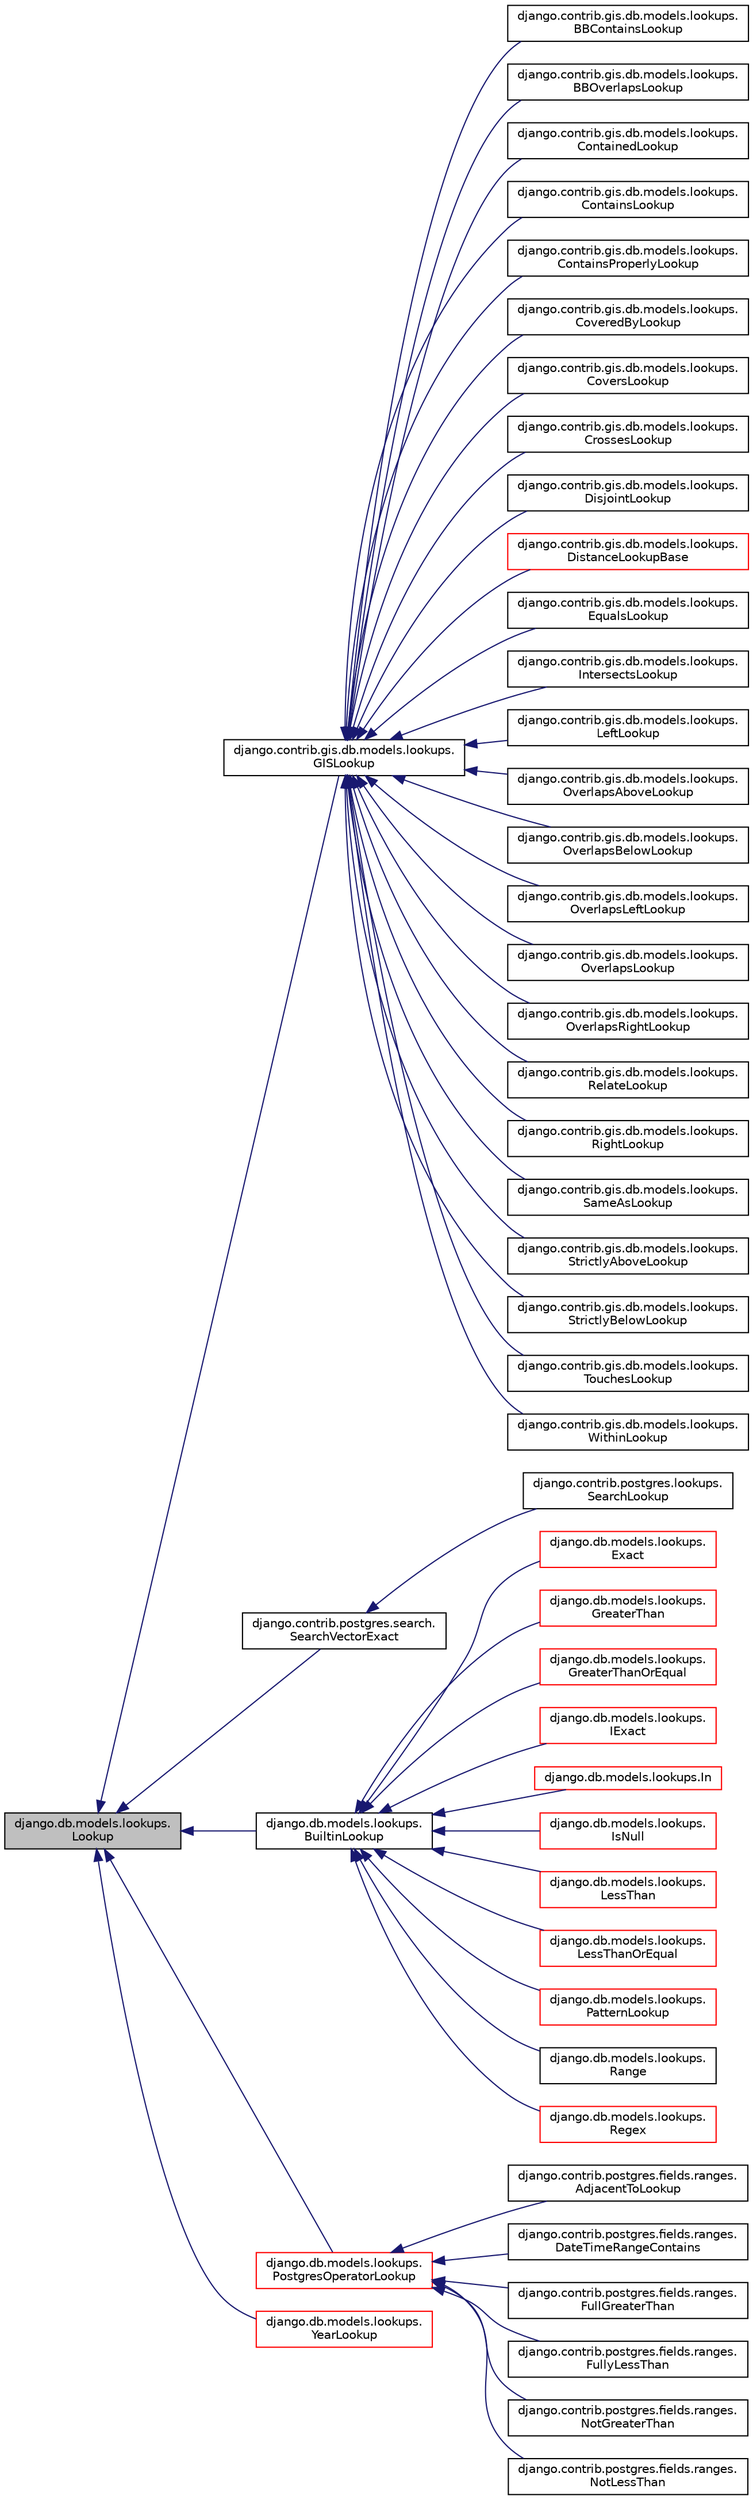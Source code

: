 digraph "django.db.models.lookups.Lookup"
{
 // LATEX_PDF_SIZE
  edge [fontname="Helvetica",fontsize="10",labelfontname="Helvetica",labelfontsize="10"];
  node [fontname="Helvetica",fontsize="10",shape=record];
  rankdir="LR";
  Node1 [label="django.db.models.lookups.\lLookup",height=0.2,width=0.4,color="black", fillcolor="grey75", style="filled", fontcolor="black",tooltip=" "];
  Node1 -> Node2 [dir="back",color="midnightblue",fontsize="10",style="solid"];
  Node2 [label="django.contrib.gis.db.models.lookups.\lGISLookup",height=0.2,width=0.4,color="black", fillcolor="white", style="filled",URL="$classdjango_1_1contrib_1_1gis_1_1db_1_1models_1_1lookups_1_1_g_i_s_lookup.html",tooltip=" "];
  Node2 -> Node3 [dir="back",color="midnightblue",fontsize="10",style="solid"];
  Node3 [label="django.contrib.gis.db.models.lookups.\lBBContainsLookup",height=0.2,width=0.4,color="black", fillcolor="white", style="filled",URL="$classdjango_1_1contrib_1_1gis_1_1db_1_1models_1_1lookups_1_1_b_b_contains_lookup.html",tooltip=" "];
  Node2 -> Node4 [dir="back",color="midnightblue",fontsize="10",style="solid"];
  Node4 [label="django.contrib.gis.db.models.lookups.\lBBOverlapsLookup",height=0.2,width=0.4,color="black", fillcolor="white", style="filled",URL="$classdjango_1_1contrib_1_1gis_1_1db_1_1models_1_1lookups_1_1_b_b_overlaps_lookup.html",tooltip=" "];
  Node2 -> Node5 [dir="back",color="midnightblue",fontsize="10",style="solid"];
  Node5 [label="django.contrib.gis.db.models.lookups.\lContainedLookup",height=0.2,width=0.4,color="black", fillcolor="white", style="filled",URL="$classdjango_1_1contrib_1_1gis_1_1db_1_1models_1_1lookups_1_1_contained_lookup.html",tooltip=" "];
  Node2 -> Node6 [dir="back",color="midnightblue",fontsize="10",style="solid"];
  Node6 [label="django.contrib.gis.db.models.lookups.\lContainsLookup",height=0.2,width=0.4,color="black", fillcolor="white", style="filled",URL="$classdjango_1_1contrib_1_1gis_1_1db_1_1models_1_1lookups_1_1_contains_lookup.html",tooltip=" "];
  Node2 -> Node7 [dir="back",color="midnightblue",fontsize="10",style="solid"];
  Node7 [label="django.contrib.gis.db.models.lookups.\lContainsProperlyLookup",height=0.2,width=0.4,color="black", fillcolor="white", style="filled",URL="$classdjango_1_1contrib_1_1gis_1_1db_1_1models_1_1lookups_1_1_contains_properly_lookup.html",tooltip=" "];
  Node2 -> Node8 [dir="back",color="midnightblue",fontsize="10",style="solid"];
  Node8 [label="django.contrib.gis.db.models.lookups.\lCoveredByLookup",height=0.2,width=0.4,color="black", fillcolor="white", style="filled",URL="$classdjango_1_1contrib_1_1gis_1_1db_1_1models_1_1lookups_1_1_covered_by_lookup.html",tooltip=" "];
  Node2 -> Node9 [dir="back",color="midnightblue",fontsize="10",style="solid"];
  Node9 [label="django.contrib.gis.db.models.lookups.\lCoversLookup",height=0.2,width=0.4,color="black", fillcolor="white", style="filled",URL="$classdjango_1_1contrib_1_1gis_1_1db_1_1models_1_1lookups_1_1_covers_lookup.html",tooltip=" "];
  Node2 -> Node10 [dir="back",color="midnightblue",fontsize="10",style="solid"];
  Node10 [label="django.contrib.gis.db.models.lookups.\lCrossesLookup",height=0.2,width=0.4,color="black", fillcolor="white", style="filled",URL="$classdjango_1_1contrib_1_1gis_1_1db_1_1models_1_1lookups_1_1_crosses_lookup.html",tooltip=" "];
  Node2 -> Node11 [dir="back",color="midnightblue",fontsize="10",style="solid"];
  Node11 [label="django.contrib.gis.db.models.lookups.\lDisjointLookup",height=0.2,width=0.4,color="black", fillcolor="white", style="filled",URL="$classdjango_1_1contrib_1_1gis_1_1db_1_1models_1_1lookups_1_1_disjoint_lookup.html",tooltip=" "];
  Node2 -> Node12 [dir="back",color="midnightblue",fontsize="10",style="solid"];
  Node12 [label="django.contrib.gis.db.models.lookups.\lDistanceLookupBase",height=0.2,width=0.4,color="red", fillcolor="white", style="filled",URL="$classdjango_1_1contrib_1_1gis_1_1db_1_1models_1_1lookups_1_1_distance_lookup_base.html",tooltip=" "];
  Node2 -> Node19 [dir="back",color="midnightblue",fontsize="10",style="solid"];
  Node19 [label="django.contrib.gis.db.models.lookups.\lEqualsLookup",height=0.2,width=0.4,color="black", fillcolor="white", style="filled",URL="$classdjango_1_1contrib_1_1gis_1_1db_1_1models_1_1lookups_1_1_equals_lookup.html",tooltip=" "];
  Node2 -> Node20 [dir="back",color="midnightblue",fontsize="10",style="solid"];
  Node20 [label="django.contrib.gis.db.models.lookups.\lIntersectsLookup",height=0.2,width=0.4,color="black", fillcolor="white", style="filled",URL="$classdjango_1_1contrib_1_1gis_1_1db_1_1models_1_1lookups_1_1_intersects_lookup.html",tooltip=" "];
  Node2 -> Node21 [dir="back",color="midnightblue",fontsize="10",style="solid"];
  Node21 [label="django.contrib.gis.db.models.lookups.\lLeftLookup",height=0.2,width=0.4,color="black", fillcolor="white", style="filled",URL="$classdjango_1_1contrib_1_1gis_1_1db_1_1models_1_1lookups_1_1_left_lookup.html",tooltip=" "];
  Node2 -> Node22 [dir="back",color="midnightblue",fontsize="10",style="solid"];
  Node22 [label="django.contrib.gis.db.models.lookups.\lOverlapsAboveLookup",height=0.2,width=0.4,color="black", fillcolor="white", style="filled",URL="$classdjango_1_1contrib_1_1gis_1_1db_1_1models_1_1lookups_1_1_overlaps_above_lookup.html",tooltip=" "];
  Node2 -> Node23 [dir="back",color="midnightblue",fontsize="10",style="solid"];
  Node23 [label="django.contrib.gis.db.models.lookups.\lOverlapsBelowLookup",height=0.2,width=0.4,color="black", fillcolor="white", style="filled",URL="$classdjango_1_1contrib_1_1gis_1_1db_1_1models_1_1lookups_1_1_overlaps_below_lookup.html",tooltip=" "];
  Node2 -> Node24 [dir="back",color="midnightblue",fontsize="10",style="solid"];
  Node24 [label="django.contrib.gis.db.models.lookups.\lOverlapsLeftLookup",height=0.2,width=0.4,color="black", fillcolor="white", style="filled",URL="$classdjango_1_1contrib_1_1gis_1_1db_1_1models_1_1lookups_1_1_overlaps_left_lookup.html",tooltip=" "];
  Node2 -> Node25 [dir="back",color="midnightblue",fontsize="10",style="solid"];
  Node25 [label="django.contrib.gis.db.models.lookups.\lOverlapsLookup",height=0.2,width=0.4,color="black", fillcolor="white", style="filled",URL="$classdjango_1_1contrib_1_1gis_1_1db_1_1models_1_1lookups_1_1_overlaps_lookup.html",tooltip=" "];
  Node2 -> Node26 [dir="back",color="midnightblue",fontsize="10",style="solid"];
  Node26 [label="django.contrib.gis.db.models.lookups.\lOverlapsRightLookup",height=0.2,width=0.4,color="black", fillcolor="white", style="filled",URL="$classdjango_1_1contrib_1_1gis_1_1db_1_1models_1_1lookups_1_1_overlaps_right_lookup.html",tooltip=" "];
  Node2 -> Node27 [dir="back",color="midnightblue",fontsize="10",style="solid"];
  Node27 [label="django.contrib.gis.db.models.lookups.\lRelateLookup",height=0.2,width=0.4,color="black", fillcolor="white", style="filled",URL="$classdjango_1_1contrib_1_1gis_1_1db_1_1models_1_1lookups_1_1_relate_lookup.html",tooltip=" "];
  Node2 -> Node28 [dir="back",color="midnightblue",fontsize="10",style="solid"];
  Node28 [label="django.contrib.gis.db.models.lookups.\lRightLookup",height=0.2,width=0.4,color="black", fillcolor="white", style="filled",URL="$classdjango_1_1contrib_1_1gis_1_1db_1_1models_1_1lookups_1_1_right_lookup.html",tooltip=" "];
  Node2 -> Node29 [dir="back",color="midnightblue",fontsize="10",style="solid"];
  Node29 [label="django.contrib.gis.db.models.lookups.\lSameAsLookup",height=0.2,width=0.4,color="black", fillcolor="white", style="filled",URL="$classdjango_1_1contrib_1_1gis_1_1db_1_1models_1_1lookups_1_1_same_as_lookup.html",tooltip=" "];
  Node2 -> Node30 [dir="back",color="midnightblue",fontsize="10",style="solid"];
  Node30 [label="django.contrib.gis.db.models.lookups.\lStrictlyAboveLookup",height=0.2,width=0.4,color="black", fillcolor="white", style="filled",URL="$classdjango_1_1contrib_1_1gis_1_1db_1_1models_1_1lookups_1_1_strictly_above_lookup.html",tooltip=" "];
  Node2 -> Node31 [dir="back",color="midnightblue",fontsize="10",style="solid"];
  Node31 [label="django.contrib.gis.db.models.lookups.\lStrictlyBelowLookup",height=0.2,width=0.4,color="black", fillcolor="white", style="filled",URL="$classdjango_1_1contrib_1_1gis_1_1db_1_1models_1_1lookups_1_1_strictly_below_lookup.html",tooltip=" "];
  Node2 -> Node32 [dir="back",color="midnightblue",fontsize="10",style="solid"];
  Node32 [label="django.contrib.gis.db.models.lookups.\lTouchesLookup",height=0.2,width=0.4,color="black", fillcolor="white", style="filled",URL="$classdjango_1_1contrib_1_1gis_1_1db_1_1models_1_1lookups_1_1_touches_lookup.html",tooltip=" "];
  Node2 -> Node33 [dir="back",color="midnightblue",fontsize="10",style="solid"];
  Node33 [label="django.contrib.gis.db.models.lookups.\lWithinLookup",height=0.2,width=0.4,color="black", fillcolor="white", style="filled",URL="$classdjango_1_1contrib_1_1gis_1_1db_1_1models_1_1lookups_1_1_within_lookup.html",tooltip=" "];
  Node1 -> Node34 [dir="back",color="midnightblue",fontsize="10",style="solid"];
  Node34 [label="django.contrib.postgres.search.\lSearchVectorExact",height=0.2,width=0.4,color="black", fillcolor="white", style="filled",URL="$classdjango_1_1contrib_1_1postgres_1_1search_1_1_search_vector_exact.html",tooltip=" "];
  Node34 -> Node35 [dir="back",color="midnightblue",fontsize="10",style="solid"];
  Node35 [label="django.contrib.postgres.lookups.\lSearchLookup",height=0.2,width=0.4,color="black", fillcolor="white", style="filled",URL="$classdjango_1_1contrib_1_1postgres_1_1lookups_1_1_search_lookup.html",tooltip=" "];
  Node1 -> Node36 [dir="back",color="midnightblue",fontsize="10",style="solid"];
  Node36 [label="django.db.models.lookups.\lBuiltinLookup",height=0.2,width=0.4,color="black", fillcolor="white", style="filled",URL="$classdjango_1_1db_1_1models_1_1lookups_1_1_builtin_lookup.html",tooltip=" "];
  Node36 -> Node37 [dir="back",color="midnightblue",fontsize="10",style="solid"];
  Node37 [label="django.db.models.lookups.\lExact",height=0.2,width=0.4,color="red", fillcolor="white", style="filled",URL="$classdjango_1_1db_1_1models_1_1lookups_1_1_exact.html",tooltip=" "];
  Node36 -> Node43 [dir="back",color="midnightblue",fontsize="10",style="solid"];
  Node43 [label="django.db.models.lookups.\lGreaterThan",height=0.2,width=0.4,color="red", fillcolor="white", style="filled",URL="$classdjango_1_1db_1_1models_1_1lookups_1_1_greater_than.html",tooltip=" "];
  Node36 -> Node47 [dir="back",color="midnightblue",fontsize="10",style="solid"];
  Node47 [label="django.db.models.lookups.\lGreaterThanOrEqual",height=0.2,width=0.4,color="red", fillcolor="white", style="filled",URL="$classdjango_1_1db_1_1models_1_1lookups_1_1_greater_than_or_equal.html",tooltip=" "];
  Node36 -> Node52 [dir="back",color="midnightblue",fontsize="10",style="solid"];
  Node52 [label="django.db.models.lookups.\lIExact",height=0.2,width=0.4,color="red", fillcolor="white", style="filled",URL="$classdjango_1_1db_1_1models_1_1lookups_1_1_i_exact.html",tooltip=" "];
  Node36 -> Node55 [dir="back",color="midnightblue",fontsize="10",style="solid"];
  Node55 [label="django.db.models.lookups.In",height=0.2,width=0.4,color="red", fillcolor="white", style="filled",URL="$classdjango_1_1db_1_1models_1_1lookups_1_1_in.html",tooltip=" "];
  Node36 -> Node59 [dir="back",color="midnightblue",fontsize="10",style="solid"];
  Node59 [label="django.db.models.lookups.\lIsNull",height=0.2,width=0.4,color="red", fillcolor="white", style="filled",URL="$classdjango_1_1db_1_1models_1_1lookups_1_1_is_null.html",tooltip=" "];
  Node36 -> Node62 [dir="back",color="midnightblue",fontsize="10",style="solid"];
  Node62 [label="django.db.models.lookups.\lLessThan",height=0.2,width=0.4,color="red", fillcolor="white", style="filled",URL="$classdjango_1_1db_1_1models_1_1lookups_1_1_less_than.html",tooltip=" "];
  Node36 -> Node67 [dir="back",color="midnightblue",fontsize="10",style="solid"];
  Node67 [label="django.db.models.lookups.\lLessThanOrEqual",height=0.2,width=0.4,color="red", fillcolor="white", style="filled",URL="$classdjango_1_1db_1_1models_1_1lookups_1_1_less_than_or_equal.html",tooltip=" "];
  Node36 -> Node71 [dir="back",color="midnightblue",fontsize="10",style="solid"];
  Node71 [label="django.db.models.lookups.\lPatternLookup",height=0.2,width=0.4,color="red", fillcolor="white", style="filled",URL="$classdjango_1_1db_1_1models_1_1lookups_1_1_pattern_lookup.html",tooltip=" "];
  Node36 -> Node89 [dir="back",color="midnightblue",fontsize="10",style="solid"];
  Node89 [label="django.db.models.lookups.\lRange",height=0.2,width=0.4,color="black", fillcolor="white", style="filled",URL="$classdjango_1_1db_1_1models_1_1lookups_1_1_range.html",tooltip=" "];
  Node36 -> Node90 [dir="back",color="midnightblue",fontsize="10",style="solid"];
  Node90 [label="django.db.models.lookups.\lRegex",height=0.2,width=0.4,color="red", fillcolor="white", style="filled",URL="$classdjango_1_1db_1_1models_1_1lookups_1_1_regex.html",tooltip=" "];
  Node1 -> Node94 [dir="back",color="midnightblue",fontsize="10",style="solid"];
  Node94 [label="django.db.models.lookups.\lPostgresOperatorLookup",height=0.2,width=0.4,color="red", fillcolor="white", style="filled",URL="$classdjango_1_1db_1_1models_1_1lookups_1_1_postgres_operator_lookup.html",tooltip=" "];
  Node94 -> Node95 [dir="back",color="midnightblue",fontsize="10",style="solid"];
  Node95 [label="django.contrib.postgres.fields.ranges.\lAdjacentToLookup",height=0.2,width=0.4,color="black", fillcolor="white", style="filled",URL="$classdjango_1_1contrib_1_1postgres_1_1fields_1_1ranges_1_1_adjacent_to_lookup.html",tooltip=" "];
  Node94 -> Node96 [dir="back",color="midnightblue",fontsize="10",style="solid"];
  Node96 [label="django.contrib.postgres.fields.ranges.\lDateTimeRangeContains",height=0.2,width=0.4,color="black", fillcolor="white", style="filled",URL="$classdjango_1_1contrib_1_1postgres_1_1fields_1_1ranges_1_1_date_time_range_contains.html",tooltip=" "];
  Node94 -> Node97 [dir="back",color="midnightblue",fontsize="10",style="solid"];
  Node97 [label="django.contrib.postgres.fields.ranges.\lFullGreaterThan",height=0.2,width=0.4,color="black", fillcolor="white", style="filled",URL="$classdjango_1_1contrib_1_1postgres_1_1fields_1_1ranges_1_1_full_greater_than.html",tooltip=" "];
  Node94 -> Node98 [dir="back",color="midnightblue",fontsize="10",style="solid"];
  Node98 [label="django.contrib.postgres.fields.ranges.\lFullyLessThan",height=0.2,width=0.4,color="black", fillcolor="white", style="filled",URL="$classdjango_1_1contrib_1_1postgres_1_1fields_1_1ranges_1_1_fully_less_than.html",tooltip=" "];
  Node94 -> Node99 [dir="back",color="midnightblue",fontsize="10",style="solid"];
  Node99 [label="django.contrib.postgres.fields.ranges.\lNotGreaterThan",height=0.2,width=0.4,color="black", fillcolor="white", style="filled",URL="$classdjango_1_1contrib_1_1postgres_1_1fields_1_1ranges_1_1_not_greater_than.html",tooltip=" "];
  Node94 -> Node100 [dir="back",color="midnightblue",fontsize="10",style="solid"];
  Node100 [label="django.contrib.postgres.fields.ranges.\lNotLessThan",height=0.2,width=0.4,color="black", fillcolor="white", style="filled",URL="$classdjango_1_1contrib_1_1postgres_1_1fields_1_1ranges_1_1_not_less_than.html",tooltip=" "];
  Node1 -> Node118 [dir="back",color="midnightblue",fontsize="10",style="solid"];
  Node118 [label="django.db.models.lookups.\lYearLookup",height=0.2,width=0.4,color="red", fillcolor="white", style="filled",URL="$classdjango_1_1db_1_1models_1_1lookups_1_1_year_lookup.html",tooltip=" "];
}
